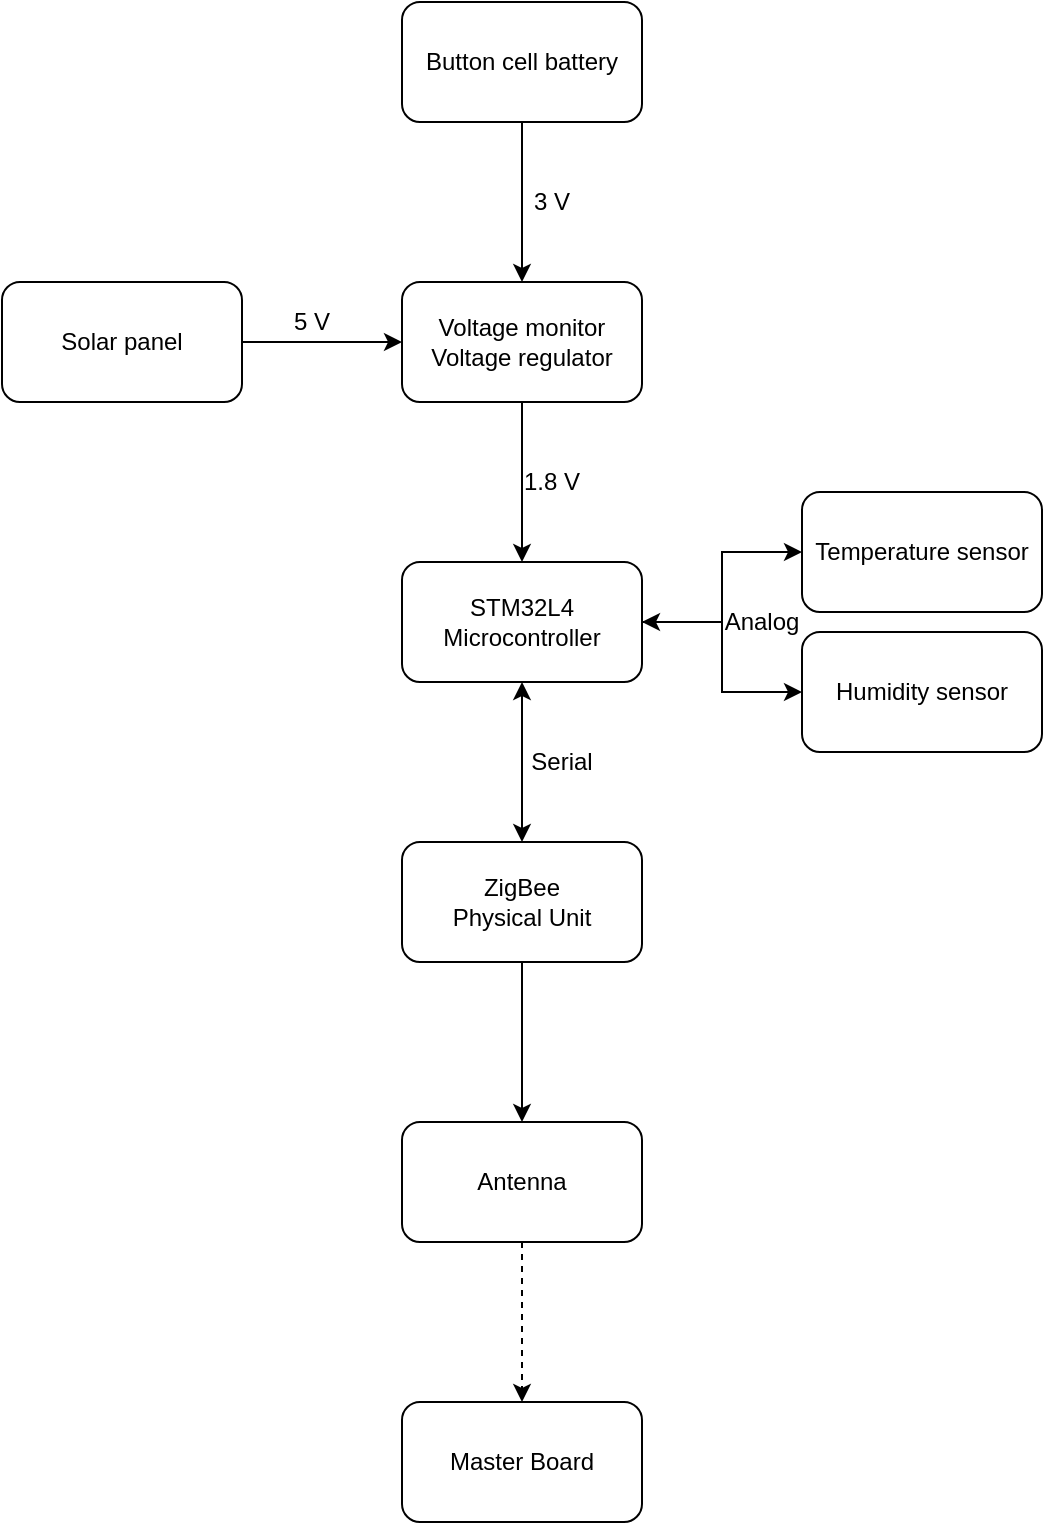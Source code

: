 <mxfile version="13.8.8" type="device"><diagram id="VF0hcIUt_izofuQGRIZp" name="Page-1"><mxGraphModel dx="1422" dy="763" grid="1" gridSize="10" guides="1" tooltips="1" connect="1" arrows="1" fold="1" page="1" pageScale="1" pageWidth="850" pageHeight="1100" math="0" shadow="0"><root><mxCell id="0"/><mxCell id="1" parent="0"/><mxCell id="sS56v-xL9RbCrVqiF8uO-3" value="" style="edgeStyle=orthogonalEdgeStyle;rounded=0;orthogonalLoop=1;jettySize=auto;html=1;" parent="1" source="sS56v-xL9RbCrVqiF8uO-1" target="sS56v-xL9RbCrVqiF8uO-2" edge="1"><mxGeometry relative="1" as="geometry"/></mxCell><mxCell id="sS56v-xL9RbCrVqiF8uO-1" value="Button cell battery" style="rounded=1;whiteSpace=wrap;html=1;" parent="1" vertex="1"><mxGeometry x="365" y="40" width="120" height="60" as="geometry"/></mxCell><mxCell id="sS56v-xL9RbCrVqiF8uO-5" value="" style="edgeStyle=orthogonalEdgeStyle;rounded=0;orthogonalLoop=1;jettySize=auto;html=1;" parent="1" source="sS56v-xL9RbCrVqiF8uO-2" target="sS56v-xL9RbCrVqiF8uO-4" edge="1"><mxGeometry relative="1" as="geometry"/></mxCell><mxCell id="sS56v-xL9RbCrVqiF8uO-2" value="&lt;div&gt;Voltage monitor&lt;/div&gt;Voltage regulator" style="whiteSpace=wrap;html=1;rounded=1;" parent="1" vertex="1"><mxGeometry x="365" y="180" width="120" height="60" as="geometry"/></mxCell><mxCell id="sS56v-xL9RbCrVqiF8uO-7" value="" style="edgeStyle=orthogonalEdgeStyle;rounded=0;orthogonalLoop=1;jettySize=auto;html=1;" parent="1" source="sS56v-xL9RbCrVqiF8uO-4" target="sS56v-xL9RbCrVqiF8uO-6" edge="1"><mxGeometry relative="1" as="geometry"/></mxCell><mxCell id="sS56v-xL9RbCrVqiF8uO-10" style="edgeStyle=orthogonalEdgeStyle;rounded=0;orthogonalLoop=1;jettySize=auto;html=1;exitX=1;exitY=0.5;exitDx=0;exitDy=0;entryX=0;entryY=0.5;entryDx=0;entryDy=0;startArrow=classic;startFill=1;" parent="1" source="sS56v-xL9RbCrVqiF8uO-4" target="sS56v-xL9RbCrVqiF8uO-8" edge="1"><mxGeometry relative="1" as="geometry"/></mxCell><mxCell id="sS56v-xL9RbCrVqiF8uO-15" value="" style="edgeStyle=orthogonalEdgeStyle;rounded=0;orthogonalLoop=1;jettySize=auto;html=1;startArrow=classic;startFill=1;" parent="1" source="sS56v-xL9RbCrVqiF8uO-4" target="sS56v-xL9RbCrVqiF8uO-14" edge="1"><mxGeometry relative="1" as="geometry"/></mxCell><mxCell id="sS56v-xL9RbCrVqiF8uO-4" value="&lt;div&gt;STM32L4&lt;/div&gt;&lt;div&gt;Microcontroller&lt;br&gt;&lt;/div&gt;" style="whiteSpace=wrap;html=1;rounded=1;" parent="1" vertex="1"><mxGeometry x="365" y="320" width="120" height="60" as="geometry"/></mxCell><mxCell id="sS56v-xL9RbCrVqiF8uO-6" value="Temperature sensor" style="whiteSpace=wrap;html=1;rounded=1;" parent="1" vertex="1"><mxGeometry x="565" y="285" width="120" height="60" as="geometry"/></mxCell><mxCell id="sS56v-xL9RbCrVqiF8uO-8" value="Humidity sensor" style="whiteSpace=wrap;html=1;rounded=1;" parent="1" vertex="1"><mxGeometry x="565" y="355" width="120" height="60" as="geometry"/></mxCell><mxCell id="sS56v-xL9RbCrVqiF8uO-11" value="3 V" style="text;html=1;strokeColor=none;fillColor=none;align=center;verticalAlign=middle;whiteSpace=wrap;rounded=0;" parent="1" vertex="1"><mxGeometry x="420" y="130" width="40" height="20" as="geometry"/></mxCell><mxCell id="sS56v-xL9RbCrVqiF8uO-12" value="1.8 V" style="text;html=1;strokeColor=none;fillColor=none;align=center;verticalAlign=middle;whiteSpace=wrap;rounded=0;" parent="1" vertex="1"><mxGeometry x="420" y="270" width="40" height="20" as="geometry"/></mxCell><mxCell id="sS56v-xL9RbCrVqiF8uO-13" value="Analog" style="text;html=1;strokeColor=none;fillColor=none;align=center;verticalAlign=middle;whiteSpace=wrap;rounded=0;" parent="1" vertex="1"><mxGeometry x="525" y="340" width="40" height="20" as="geometry"/></mxCell><mxCell id="sS56v-xL9RbCrVqiF8uO-17" value="" style="edgeStyle=orthogonalEdgeStyle;rounded=0;orthogonalLoop=1;jettySize=auto;html=1;startArrow=none;startFill=0;" parent="1" source="sS56v-xL9RbCrVqiF8uO-14" target="sS56v-xL9RbCrVqiF8uO-16" edge="1"><mxGeometry relative="1" as="geometry"/></mxCell><mxCell id="sS56v-xL9RbCrVqiF8uO-14" value="&lt;div&gt;ZigBee&lt;/div&gt;&lt;div&gt;Physical Unit&lt;br&gt;&lt;/div&gt;" style="whiteSpace=wrap;html=1;rounded=1;" parent="1" vertex="1"><mxGeometry x="365" y="460" width="120" height="60" as="geometry"/></mxCell><mxCell id="sS56v-xL9RbCrVqiF8uO-22" value="" style="edgeStyle=orthogonalEdgeStyle;rounded=0;orthogonalLoop=1;jettySize=auto;html=1;startArrow=none;startFill=0;dashed=1;" parent="1" source="sS56v-xL9RbCrVqiF8uO-16" target="sS56v-xL9RbCrVqiF8uO-21" edge="1"><mxGeometry relative="1" as="geometry"/></mxCell><mxCell id="sS56v-xL9RbCrVqiF8uO-16" value="Antenna" style="whiteSpace=wrap;html=1;rounded=1;" parent="1" vertex="1"><mxGeometry x="365" y="600" width="120" height="60" as="geometry"/></mxCell><mxCell id="sS56v-xL9RbCrVqiF8uO-19" value="&lt;div&gt;Serial&lt;/div&gt;" style="text;html=1;strokeColor=none;fillColor=none;align=center;verticalAlign=middle;whiteSpace=wrap;rounded=0;" parent="1" vertex="1"><mxGeometry x="425" y="410" width="40" height="20" as="geometry"/></mxCell><mxCell id="sS56v-xL9RbCrVqiF8uO-21" value="Master Board" style="whiteSpace=wrap;html=1;rounded=1;" parent="1" vertex="1"><mxGeometry x="365" y="740" width="120" height="60" as="geometry"/></mxCell><mxCell id="z2rHdmyiyqQ-JZMlZxV0-3" style="edgeStyle=orthogonalEdgeStyle;rounded=0;orthogonalLoop=1;jettySize=auto;html=1;exitX=1;exitY=0.5;exitDx=0;exitDy=0;entryX=0;entryY=0.5;entryDx=0;entryDy=0;" edge="1" parent="1" source="z2rHdmyiyqQ-JZMlZxV0-1" target="sS56v-xL9RbCrVqiF8uO-2"><mxGeometry relative="1" as="geometry"/></mxCell><mxCell id="z2rHdmyiyqQ-JZMlZxV0-1" value="Solar panel" style="whiteSpace=wrap;html=1;rounded=1;" vertex="1" parent="1"><mxGeometry x="165" y="180" width="120" height="60" as="geometry"/></mxCell><mxCell id="z2rHdmyiyqQ-JZMlZxV0-4" value="5 V" style="text;html=1;strokeColor=none;fillColor=none;align=center;verticalAlign=middle;whiteSpace=wrap;rounded=0;" vertex="1" parent="1"><mxGeometry x="300" y="190" width="40" height="20" as="geometry"/></mxCell></root></mxGraphModel></diagram></mxfile>